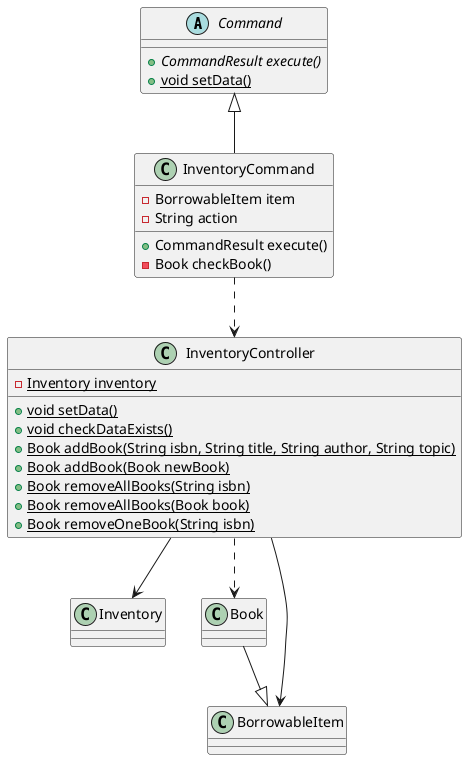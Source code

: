 @startuml librarian diagram
abstract class Command{
    + {abstract} CommandResult execute()
    + {static} void setData()
}
class InventoryController{
    - {static} Inventory inventory
    + {static} void setData()
    + {static} void checkDataExists()
    + {static} Book addBook(String isbn, String title, String author, String topic)
    + {static} Book addBook(Book newBook)
    + {static} Book removeAllBooks(String isbn)
    + {static} Book removeAllBooks(Book book)
    + {static} Book removeOneBook(String isbn)

}
class InventoryCommand{
    - BorrowableItem item
    - String action
    + CommandResult execute()
    - Book checkBook()
}
class Inventory{}
class Book{}
class BorrowableItem{}

InventoryController --> Inventory
InventoryController --> BorrowableItem
InventoryController ..> Book
Book --|> BorrowableItem
Command <|-- InventoryCommand
InventoryCommand ..> InventoryController
